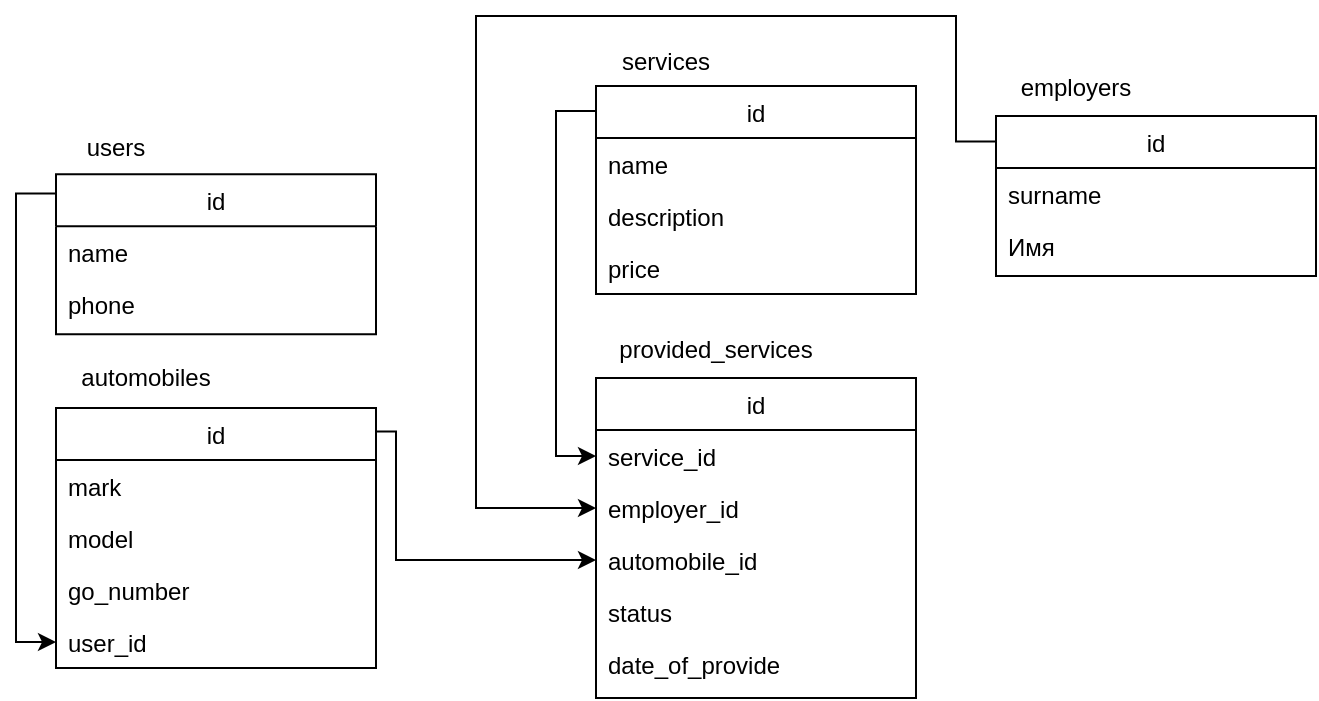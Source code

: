 <mxfile version="25.0.3">
  <diagram id="C5RBs43oDa-KdzZeNtuy" name="Page-1">
    <mxGraphModel dx="1260" dy="541" grid="1" gridSize="10" guides="1" tooltips="1" connect="1" arrows="1" fold="1" page="1" pageScale="1" pageWidth="827" pageHeight="1169" math="0" shadow="0">
      <root>
        <mxCell id="WIyWlLk6GJQsqaUBKTNV-0" />
        <mxCell id="WIyWlLk6GJQsqaUBKTNV-1" parent="WIyWlLk6GJQsqaUBKTNV-0" />
        <mxCell id="2udrtw_eohyvK_WwAQzX-8" style="edgeStyle=orthogonalEdgeStyle;rounded=0;orthogonalLoop=1;jettySize=auto;html=1;exitX=0;exitY=0.12;exitDx=0;exitDy=0;exitPerimeter=0;entryX=0;entryY=0.5;entryDx=0;entryDy=0;" parent="WIyWlLk6GJQsqaUBKTNV-1" source="nA5XQXhY4qclRbw43-vS-8" target="nA5XQXhY4qclRbw43-vS-41" edge="1">
          <mxGeometry relative="1" as="geometry" />
        </mxCell>
        <mxCell id="nA5XQXhY4qclRbw43-vS-8" value="id" style="swimlane;fontStyle=0;align=center;verticalAlign=top;childLayout=stackLayout;horizontal=1;startSize=26;horizontalStack=0;resizeParent=1;resizeLast=0;collapsible=1;marginBottom=0;rounded=0;shadow=0;strokeWidth=1;points=[[0,0,0,0,0],[0,0.12,0,0,0],[0,0.5,0,0,0],[0,0.75,0,0,0],[0,1,0,0,0],[0.25,0,0,0,0],[0.25,1,0,0,0],[0.5,0,0,0,0],[0.5,1,0,0,0],[0.75,0,0,0,0],[0.75,1,0,0,0],[1,0,0,0,0],[1,0.25,0,0,0],[1,0.5,0,0,0],[1,0.75,0,0,0],[1,1,0,0,0]];" parent="WIyWlLk6GJQsqaUBKTNV-1" vertex="1">
          <mxGeometry x="-210" y="1039.11" width="160" height="80" as="geometry">
            <mxRectangle x="230" y="140" width="160" height="26" as="alternateBounds" />
          </mxGeometry>
        </mxCell>
        <mxCell id="nA5XQXhY4qclRbw43-vS-10" value="name" style="text;align=left;verticalAlign=top;spacingLeft=4;spacingRight=4;overflow=hidden;rotatable=0;points=[[0,0.5],[1,0.5]];portConstraint=eastwest;rounded=0;shadow=0;html=0;" parent="nA5XQXhY4qclRbw43-vS-8" vertex="1">
          <mxGeometry y="26" width="160" height="26" as="geometry" />
        </mxCell>
        <mxCell id="nA5XQXhY4qclRbw43-vS-11" value="phone" style="text;align=left;verticalAlign=top;spacingLeft=4;spacingRight=4;overflow=hidden;rotatable=0;points=[[0,0.5],[1,0.5]];portConstraint=eastwest;rounded=0;shadow=0;html=0;" parent="nA5XQXhY4qclRbw43-vS-8" vertex="1">
          <mxGeometry y="52" width="160" height="26" as="geometry" />
        </mxCell>
        <mxCell id="2udrtw_eohyvK_WwAQzX-10" style="edgeStyle=orthogonalEdgeStyle;rounded=0;orthogonalLoop=1;jettySize=auto;html=1;exitX=1;exitY=0.09;exitDx=0;exitDy=0;exitPerimeter=0;entryX=0;entryY=0.5;entryDx=0;entryDy=0;" parent="WIyWlLk6GJQsqaUBKTNV-1" source="nA5XQXhY4qclRbw43-vS-14" target="nA5XQXhY4qclRbw43-vS-48" edge="1">
          <mxGeometry relative="1" as="geometry">
            <Array as="points">
              <mxPoint x="-40" y="1168" />
              <mxPoint x="-40" y="1232" />
            </Array>
          </mxGeometry>
        </mxCell>
        <mxCell id="nA5XQXhY4qclRbw43-vS-14" value="id" style="swimlane;fontStyle=0;align=center;verticalAlign=top;childLayout=stackLayout;horizontal=1;startSize=26;horizontalStack=0;resizeParent=1;resizeLast=0;collapsible=1;marginBottom=0;rounded=0;shadow=0;strokeWidth=1;points=[[0,0,0,0,0],[0,0.1,0,0,0],[0,0.5,0,0,0],[0,0.75,0,0,0],[0,1,0,0,0],[0.25,0,0,0,0],[0.25,1,0,0,0],[0.5,0,0,0,0],[0.5,1,0,0,0],[0.75,0,0,0,0],[0.75,1,0,0,0],[1,0,0,0,0],[1,0.09,0,0,0],[1,0.25,0,0,0],[1,0.5,0,0,0],[1,0.75,0,0,0],[1,1,0,0,0]];" parent="WIyWlLk6GJQsqaUBKTNV-1" vertex="1">
          <mxGeometry x="-210" y="1156" width="160" height="130" as="geometry">
            <mxRectangle x="130" y="380" width="160" height="26" as="alternateBounds" />
          </mxGeometry>
        </mxCell>
        <mxCell id="nA5XQXhY4qclRbw43-vS-15" value="mark" style="text;align=left;verticalAlign=top;spacingLeft=4;spacingRight=4;overflow=hidden;rotatable=0;points=[[0,0.5],[1,0.5]];portConstraint=eastwest;" parent="nA5XQXhY4qclRbw43-vS-14" vertex="1">
          <mxGeometry y="26" width="160" height="26" as="geometry" />
        </mxCell>
        <mxCell id="nA5XQXhY4qclRbw43-vS-38" value="model" style="text;align=left;verticalAlign=top;spacingLeft=4;spacingRight=4;overflow=hidden;rotatable=0;points=[[0,0.5],[1,0.5]];portConstraint=eastwest;" parent="nA5XQXhY4qclRbw43-vS-14" vertex="1">
          <mxGeometry y="52" width="160" height="26" as="geometry" />
        </mxCell>
        <mxCell id="nA5XQXhY4qclRbw43-vS-39" value="go_number" style="text;align=left;verticalAlign=top;spacingLeft=4;spacingRight=4;overflow=hidden;rotatable=0;points=[[0,0.5],[1,0.5]];portConstraint=eastwest;" parent="nA5XQXhY4qclRbw43-vS-14" vertex="1">
          <mxGeometry y="78" width="160" height="26" as="geometry" />
        </mxCell>
        <mxCell id="nA5XQXhY4qclRbw43-vS-41" value="user_id" style="text;align=left;verticalAlign=top;spacingLeft=4;spacingRight=4;overflow=hidden;rotatable=0;points=[[0,0.5],[1,0.5]];portConstraint=eastwest;" parent="nA5XQXhY4qclRbw43-vS-14" vertex="1">
          <mxGeometry y="104" width="160" height="26" as="geometry" />
        </mxCell>
        <mxCell id="2udrtw_eohyvK_WwAQzX-12" style="edgeStyle=orthogonalEdgeStyle;rounded=0;orthogonalLoop=1;jettySize=auto;html=1;exitX=0;exitY=0.12;exitDx=0;exitDy=0;exitPerimeter=0;entryX=0;entryY=0.5;entryDx=0;entryDy=0;" parent="WIyWlLk6GJQsqaUBKTNV-1" source="nA5XQXhY4qclRbw43-vS-25" target="nA5XQXhY4qclRbw43-vS-45" edge="1">
          <mxGeometry relative="1" as="geometry" />
        </mxCell>
        <mxCell id="nA5XQXhY4qclRbw43-vS-25" value="id" style="swimlane;fontStyle=0;align=center;verticalAlign=top;childLayout=stackLayout;horizontal=1;startSize=26;horizontalStack=0;resizeParent=1;resizeLast=0;collapsible=1;marginBottom=0;rounded=0;shadow=0;strokeWidth=1;points=[[0,0,0,0,0],[0,0.12,0,0,0],[0,0.25,0,0,0],[0,0.5,0,0,0],[0,0.75,0,0,0],[0,1,0,0,0],[0.25,0,0,0,0],[0.25,1,0,0,0],[0.5,0,0,0,0],[0.5,1,0,0,0],[0.75,0,0,0,0],[0.75,1,0,0,0],[1,0,0,0,0],[1,0.12,0,0,0],[1,0.5,0,0,0],[1,0.75,0,0,0],[1,1,0,0,0]];" parent="WIyWlLk6GJQsqaUBKTNV-1" vertex="1">
          <mxGeometry x="60" y="995" width="160" height="104" as="geometry">
            <mxRectangle x="550" y="140" width="160" height="26" as="alternateBounds" />
          </mxGeometry>
        </mxCell>
        <mxCell id="nA5XQXhY4qclRbw43-vS-26" value="name" style="text;align=left;verticalAlign=top;spacingLeft=4;spacingRight=4;overflow=hidden;rotatable=0;points=[[0,0.5],[1,0.5]];portConstraint=eastwest;" parent="nA5XQXhY4qclRbw43-vS-25" vertex="1">
          <mxGeometry y="26" width="160" height="26" as="geometry" />
        </mxCell>
        <mxCell id="nA5XQXhY4qclRbw43-vS-27" value="description" style="text;align=left;verticalAlign=top;spacingLeft=4;spacingRight=4;overflow=hidden;rotatable=0;points=[[0,0.5],[1,0.5]];portConstraint=eastwest;rounded=0;shadow=0;html=0;" parent="nA5XQXhY4qclRbw43-vS-25" vertex="1">
          <mxGeometry y="52" width="160" height="26" as="geometry" />
        </mxCell>
        <mxCell id="nA5XQXhY4qclRbw43-vS-28" value="price" style="text;align=left;verticalAlign=top;spacingLeft=4;spacingRight=4;overflow=hidden;rotatable=0;points=[[0,0.5],[1,0.5]];portConstraint=eastwest;rounded=0;shadow=0;html=0;" parent="nA5XQXhY4qclRbw43-vS-25" vertex="1">
          <mxGeometry y="78" width="160" height="26" as="geometry" />
        </mxCell>
        <mxCell id="nA5XQXhY4qclRbw43-vS-44" value="id" style="swimlane;fontStyle=0;align=center;verticalAlign=top;childLayout=stackLayout;horizontal=1;startSize=26;horizontalStack=0;resizeParent=1;resizeLast=0;collapsible=1;marginBottom=0;rounded=0;shadow=0;strokeWidth=1;" parent="WIyWlLk6GJQsqaUBKTNV-1" vertex="1">
          <mxGeometry x="60" y="1141" width="160" height="160" as="geometry">
            <mxRectangle x="550" y="140" width="160" height="26" as="alternateBounds" />
          </mxGeometry>
        </mxCell>
        <mxCell id="nA5XQXhY4qclRbw43-vS-45" value="service_id" style="text;align=left;verticalAlign=top;spacingLeft=4;spacingRight=4;overflow=hidden;rotatable=0;points=[[0,0.5],[1,0.5]];portConstraint=eastwest;" parent="nA5XQXhY4qclRbw43-vS-44" vertex="1">
          <mxGeometry y="26" width="160" height="26" as="geometry" />
        </mxCell>
        <mxCell id="nA5XQXhY4qclRbw43-vS-46" value="employer_id" style="text;align=left;verticalAlign=top;spacingLeft=4;spacingRight=4;overflow=hidden;rotatable=0;points=[[0,0.5],[1,0.5]];portConstraint=eastwest;rounded=0;shadow=0;html=0;" parent="nA5XQXhY4qclRbw43-vS-44" vertex="1">
          <mxGeometry y="52" width="160" height="26" as="geometry" />
        </mxCell>
        <mxCell id="nA5XQXhY4qclRbw43-vS-48" value="automobile_id" style="text;align=left;verticalAlign=top;spacingLeft=4;spacingRight=4;overflow=hidden;rotatable=0;points=[[0,0.5],[1,0.5]];portConstraint=eastwest;rounded=0;shadow=0;html=0;" parent="nA5XQXhY4qclRbw43-vS-44" vertex="1">
          <mxGeometry y="78" width="160" height="26" as="geometry" />
        </mxCell>
        <mxCell id="2udrtw_eohyvK_WwAQzX-5" value="status" style="text;align=left;verticalAlign=top;spacingLeft=4;spacingRight=4;overflow=hidden;rotatable=0;points=[[0,0.5],[1,0.5]];portConstraint=eastwest;rounded=0;shadow=0;html=0;" parent="nA5XQXhY4qclRbw43-vS-44" vertex="1">
          <mxGeometry y="104" width="160" height="26" as="geometry" />
        </mxCell>
        <mxCell id="2udrtw_eohyvK_WwAQzX-6" value="date_of_provide" style="text;align=left;verticalAlign=top;spacingLeft=4;spacingRight=4;overflow=hidden;rotatable=0;points=[[0,0.5],[1,0.5]];portConstraint=eastwest;rounded=0;shadow=0;html=0;" parent="nA5XQXhY4qclRbw43-vS-44" vertex="1">
          <mxGeometry y="130" width="160" height="26" as="geometry" />
        </mxCell>
        <mxCell id="2udrtw_eohyvK_WwAQzX-11" style="edgeStyle=orthogonalEdgeStyle;rounded=0;orthogonalLoop=1;jettySize=auto;html=1;exitX=0;exitY=0.16;exitDx=0;exitDy=0;exitPerimeter=0;entryX=0;entryY=0.5;entryDx=0;entryDy=0;" parent="WIyWlLk6GJQsqaUBKTNV-1" source="2udrtw_eohyvK_WwAQzX-1" target="nA5XQXhY4qclRbw43-vS-46" edge="1">
          <mxGeometry relative="1" as="geometry">
            <Array as="points">
              <mxPoint x="240" y="1023" />
              <mxPoint x="240" y="960" />
              <mxPoint y="960" />
              <mxPoint y="1206" />
            </Array>
          </mxGeometry>
        </mxCell>
        <mxCell id="2udrtw_eohyvK_WwAQzX-1" value="id" style="swimlane;fontStyle=0;align=center;verticalAlign=top;childLayout=stackLayout;horizontal=1;startSize=26;horizontalStack=0;resizeParent=1;resizeLast=0;collapsible=1;marginBottom=0;rounded=0;shadow=0;strokeWidth=1;points=[[0,0,0,0,0],[0,0.16,0,0,0],[0,0.5,0,0,0],[0,0.75,0,0,0],[0,1,0,0,0],[0.25,0,0,0,0],[0.25,1,0,0,0],[0.5,0,0,0,0],[0.5,1,0,0,0],[0.75,0,0,0,0],[0.75,1,0,0,0],[1,0,0,0,0],[1,0.25,0,0,0],[1,0.5,0,0,0],[1,0.75,0,0,0],[1,1,0,0,0]];" parent="WIyWlLk6GJQsqaUBKTNV-1" vertex="1">
          <mxGeometry x="260" y="1010" width="160" height="80" as="geometry">
            <mxRectangle x="230" y="140" width="160" height="26" as="alternateBounds" />
          </mxGeometry>
        </mxCell>
        <mxCell id="2udrtw_eohyvK_WwAQzX-2" value="surname" style="text;align=left;verticalAlign=top;spacingLeft=4;spacingRight=4;overflow=hidden;rotatable=0;points=[[0,0.5],[1,0.5]];portConstraint=eastwest;" parent="2udrtw_eohyvK_WwAQzX-1" vertex="1">
          <mxGeometry y="26" width="160" height="26" as="geometry" />
        </mxCell>
        <mxCell id="2udrtw_eohyvK_WwAQzX-3" value="Имя" style="text;align=left;verticalAlign=top;spacingLeft=4;spacingRight=4;overflow=hidden;rotatable=0;points=[[0,0.5],[1,0.5]];portConstraint=eastwest;rounded=0;shadow=0;html=0;" parent="2udrtw_eohyvK_WwAQzX-1" vertex="1">
          <mxGeometry y="52" width="160" height="26" as="geometry" />
        </mxCell>
        <mxCell id="2udrtw_eohyvK_WwAQzX-13" value="users" style="text;html=1;align=center;verticalAlign=middle;whiteSpace=wrap;rounded=0;" parent="WIyWlLk6GJQsqaUBKTNV-1" vertex="1">
          <mxGeometry x="-200" y="1020" width="40" height="11.89" as="geometry" />
        </mxCell>
        <mxCell id="2udrtw_eohyvK_WwAQzX-16" value="automobiles" style="text;html=1;align=center;verticalAlign=middle;whiteSpace=wrap;rounded=0;" parent="WIyWlLk6GJQsqaUBKTNV-1" vertex="1">
          <mxGeometry x="-200" y="1132.89" width="70" height="17.11" as="geometry" />
        </mxCell>
        <mxCell id="2udrtw_eohyvK_WwAQzX-18" value="services" style="text;html=1;align=center;verticalAlign=middle;whiteSpace=wrap;rounded=0;" parent="WIyWlLk6GJQsqaUBKTNV-1" vertex="1">
          <mxGeometry x="70" y="975" width="50" height="15" as="geometry" />
        </mxCell>
        <mxCell id="2udrtw_eohyvK_WwAQzX-20" value="provided_services" style="text;html=1;align=center;verticalAlign=middle;whiteSpace=wrap;rounded=0;" parent="WIyWlLk6GJQsqaUBKTNV-1" vertex="1">
          <mxGeometry x="70" y="1122" width="100" height="10.89" as="geometry" />
        </mxCell>
        <mxCell id="2udrtw_eohyvK_WwAQzX-22" value="employers" style="text;html=1;align=center;verticalAlign=middle;whiteSpace=wrap;rounded=0;" parent="WIyWlLk6GJQsqaUBKTNV-1" vertex="1">
          <mxGeometry x="270" y="990" width="60" height="11.89" as="geometry" />
        </mxCell>
      </root>
    </mxGraphModel>
  </diagram>
</mxfile>
